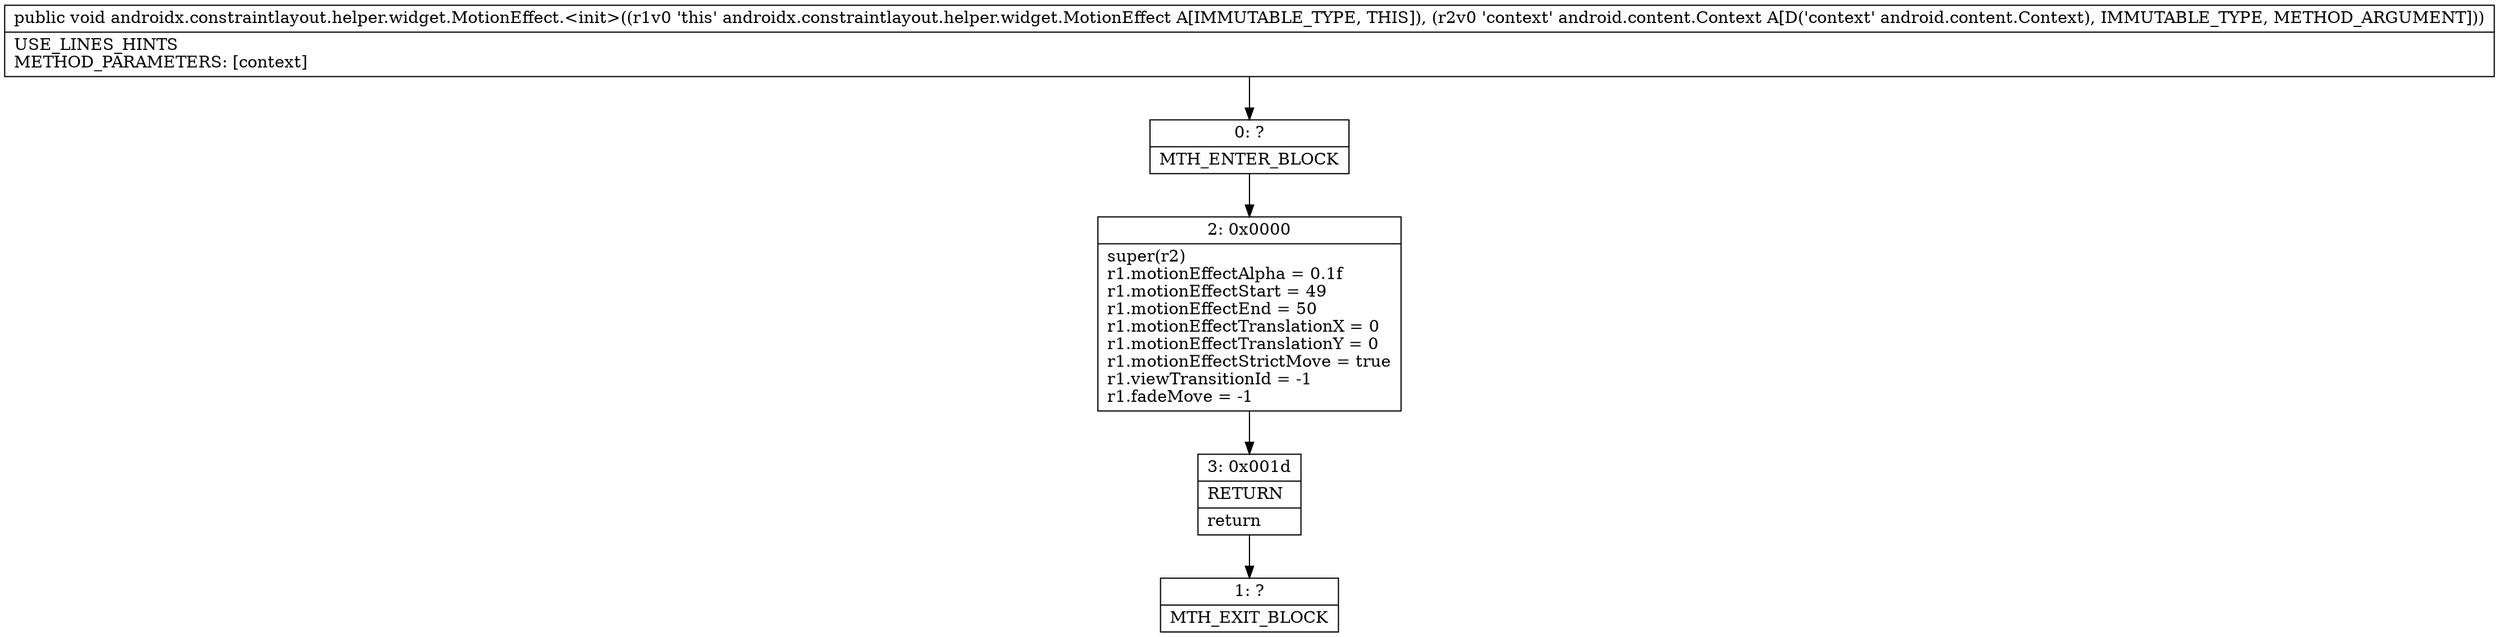 digraph "CFG forandroidx.constraintlayout.helper.widget.MotionEffect.\<init\>(Landroid\/content\/Context;)V" {
Node_0 [shape=record,label="{0\:\ ?|MTH_ENTER_BLOCK\l}"];
Node_2 [shape=record,label="{2\:\ 0x0000|super(r2)\lr1.motionEffectAlpha = 0.1f\lr1.motionEffectStart = 49\lr1.motionEffectEnd = 50\lr1.motionEffectTranslationX = 0\lr1.motionEffectTranslationY = 0\lr1.motionEffectStrictMove = true\lr1.viewTransitionId = \-1\lr1.fadeMove = \-1\l}"];
Node_3 [shape=record,label="{3\:\ 0x001d|RETURN\l|return\l}"];
Node_1 [shape=record,label="{1\:\ ?|MTH_EXIT_BLOCK\l}"];
MethodNode[shape=record,label="{public void androidx.constraintlayout.helper.widget.MotionEffect.\<init\>((r1v0 'this' androidx.constraintlayout.helper.widget.MotionEffect A[IMMUTABLE_TYPE, THIS]), (r2v0 'context' android.content.Context A[D('context' android.content.Context), IMMUTABLE_TYPE, METHOD_ARGUMENT]))  | USE_LINES_HINTS\lMETHOD_PARAMETERS: [context]\l}"];
MethodNode -> Node_0;Node_0 -> Node_2;
Node_2 -> Node_3;
Node_3 -> Node_1;
}

